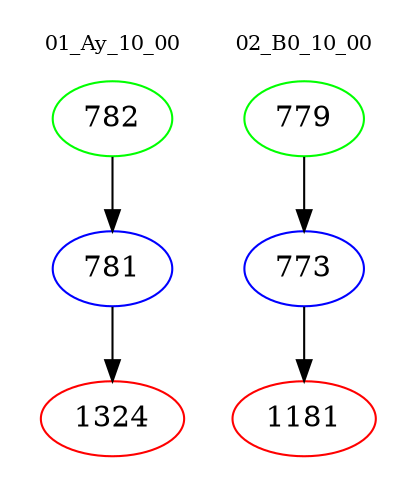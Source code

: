 digraph{
subgraph cluster_0 {
color = white
label = "01_Ay_10_00";
fontsize=10;
T0_782 [label="782", color="green"]
T0_782 -> T0_781 [color="black"]
T0_781 [label="781", color="blue"]
T0_781 -> T0_1324 [color="black"]
T0_1324 [label="1324", color="red"]
}
subgraph cluster_1 {
color = white
label = "02_B0_10_00";
fontsize=10;
T1_779 [label="779", color="green"]
T1_779 -> T1_773 [color="black"]
T1_773 [label="773", color="blue"]
T1_773 -> T1_1181 [color="black"]
T1_1181 [label="1181", color="red"]
}
}
